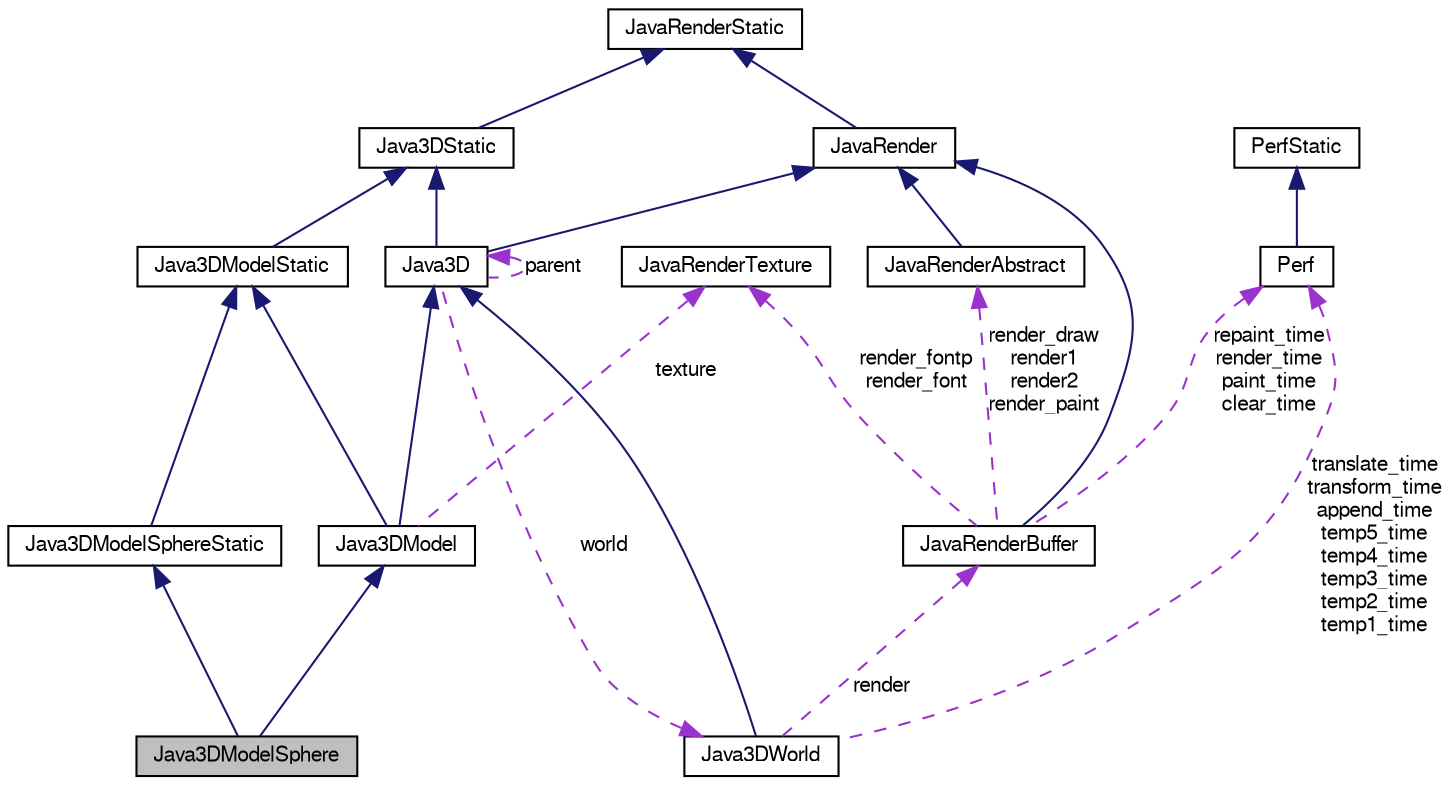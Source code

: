 digraph G
{
  bgcolor="transparent";
  edge [fontname="FreeSans",fontsize=10,labelfontname="FreeSans",labelfontsize=10];
  node [fontname="FreeSans",fontsize=10,shape=record];
  Node1 [label="Java3DModelSphere",height=0.2,width=0.4,color="black", fillcolor="grey75", style="filled" fontcolor="black"];
  Node2 -> Node1 [dir=back,color="midnightblue",fontsize=10,style="solid",fontname="FreeSans"];
  Node2 [label="Java3DModel",height=0.2,width=0.4,color="black",URL="$class_java3_d_model.html",tooltip="3D モデルの基本クラス。"];
  Node3 -> Node2 [dir=back,color="midnightblue",fontsize=10,style="solid",fontname="FreeSans"];
  Node3 [label="Java3D",height=0.2,width=0.4,color="black",URL="$class_java3_d.html",tooltip="3D オブジェクト(空間 Java3DWorld, モデル Java3DModel)の抽象クラス。..."];
  Node4 -> Node3 [dir=back,color="midnightblue",fontsize=10,style="solid",fontname="FreeSans"];
  Node4 [label="Java3DStatic",height=0.2,width=0.4,color="black",URL="$class_java3_d_static.html",tooltip="3D オブジェクト(空間 Java3DWorld, モデル Java3DModel)の抽象クラス。..."];
  Node5 -> Node4 [dir=back,color="midnightblue",fontsize=10,style="solid",fontname="FreeSans"];
  Node5 [label="JavaRenderStatic",height=0.2,width=0.4,color="black",URL="$class_java_render_static.html",tooltip="レンダインターフェース。"];
  Node6 -> Node3 [dir=back,color="midnightblue",fontsize=10,style="solid",fontname="FreeSans"];
  Node6 [label="JavaRender",height=0.2,width=0.4,color="black",URL="$class_java_render.html",tooltip="レンダインターフェース。"];
  Node5 -> Node6 [dir=back,color="midnightblue",fontsize=10,style="solid",fontname="FreeSans"];
  Node3 -> Node3 [dir=back,color="darkorchid3",fontsize=10,style="dashed",label="parent",fontname="FreeSans"];
  Node7 -> Node3 [dir=back,color="darkorchid3",fontsize=10,style="dashed",label="world",fontname="FreeSans"];
  Node7 [label="Java3DWorld",height=0.2,width=0.4,color="black",URL="$class_java3_d_world.html",tooltip="3D 空間の基本クラス。"];
  Node3 -> Node7 [dir=back,color="midnightblue",fontsize=10,style="solid",fontname="FreeSans"];
  Node8 -> Node7 [dir=back,color="darkorchid3",fontsize=10,style="dashed",label="translate_time\ntransform_time\nappend_time\ntemp5_time\ntemp4_time\ntemp3_time\ntemp2_time\ntemp1_time",fontname="FreeSans"];
  Node8 [label="Perf",height=0.2,width=0.4,color="black",URL="$class_perf.html",tooltip="パフォーマンス計測。"];
  Node9 -> Node8 [dir=back,color="midnightblue",fontsize=10,style="solid",fontname="FreeSans"];
  Node9 [label="PerfStatic",height=0.2,width=0.4,color="black",URL="$class_perf_static.html",tooltip="パフォーマンス計測。"];
  Node10 -> Node7 [dir=back,color="darkorchid3",fontsize=10,style="dashed",label="render",fontname="FreeSans"];
  Node10 [label="JavaRenderBuffer",height=0.2,width=0.4,color="black",URL="$class_java_render_buffer.html",tooltip="レンダのバッファ。"];
  Node6 -> Node10 [dir=back,color="midnightblue",fontsize=10,style="solid",fontname="FreeSans"];
  Node8 -> Node10 [dir=back,color="darkorchid3",fontsize=10,style="dashed",label="repaint_time\nrender_time\npaint_time\nclear_time",fontname="FreeSans"];
  Node11 -> Node10 [dir=back,color="darkorchid3",fontsize=10,style="dashed",label="render_fontp\nrender_font",fontname="FreeSans"];
  Node11 [label="JavaRenderTexture",height=0.2,width=0.4,color="black",URL="$class_java_render_texture.html",tooltip="ポリゴン塗りつぶし用テクスチャ、文字列描画用フォント。..."];
  Node12 -> Node10 [dir=back,color="darkorchid3",fontsize=10,style="dashed",label="render_draw\nrender1\nrender2\nrender_paint",fontname="FreeSans"];
  Node12 [label="JavaRenderAbstract",height=0.2,width=0.4,color="black",URL="$class_java_render_abstract.html",tooltip="レンダの基本クラス。"];
  Node6 -> Node12 [dir=back,color="midnightblue",fontsize=10,style="solid",fontname="FreeSans"];
  Node13 -> Node2 [dir=back,color="midnightblue",fontsize=10,style="solid",fontname="FreeSans"];
  Node13 [label="Java3DModelStatic",height=0.2,width=0.4,color="black",URL="$class_java3_d_model_static.html",tooltip="3D モデルの基本クラス。"];
  Node4 -> Node13 [dir=back,color="midnightblue",fontsize=10,style="solid",fontname="FreeSans"];
  Node11 -> Node2 [dir=back,color="darkorchid3",fontsize=10,style="dashed",label="texture",fontname="FreeSans"];
  Node14 -> Node1 [dir=back,color="midnightblue",fontsize=10,style="solid",fontname="FreeSans"];
  Node14 [label="Java3DModelSphereStatic",height=0.2,width=0.4,color="black",URL="$class_java3_d_model_sphere_static.html",tooltip="球体モデルの基本クラス。"];
  Node13 -> Node14 [dir=back,color="midnightblue",fontsize=10,style="solid",fontname="FreeSans"];
}

